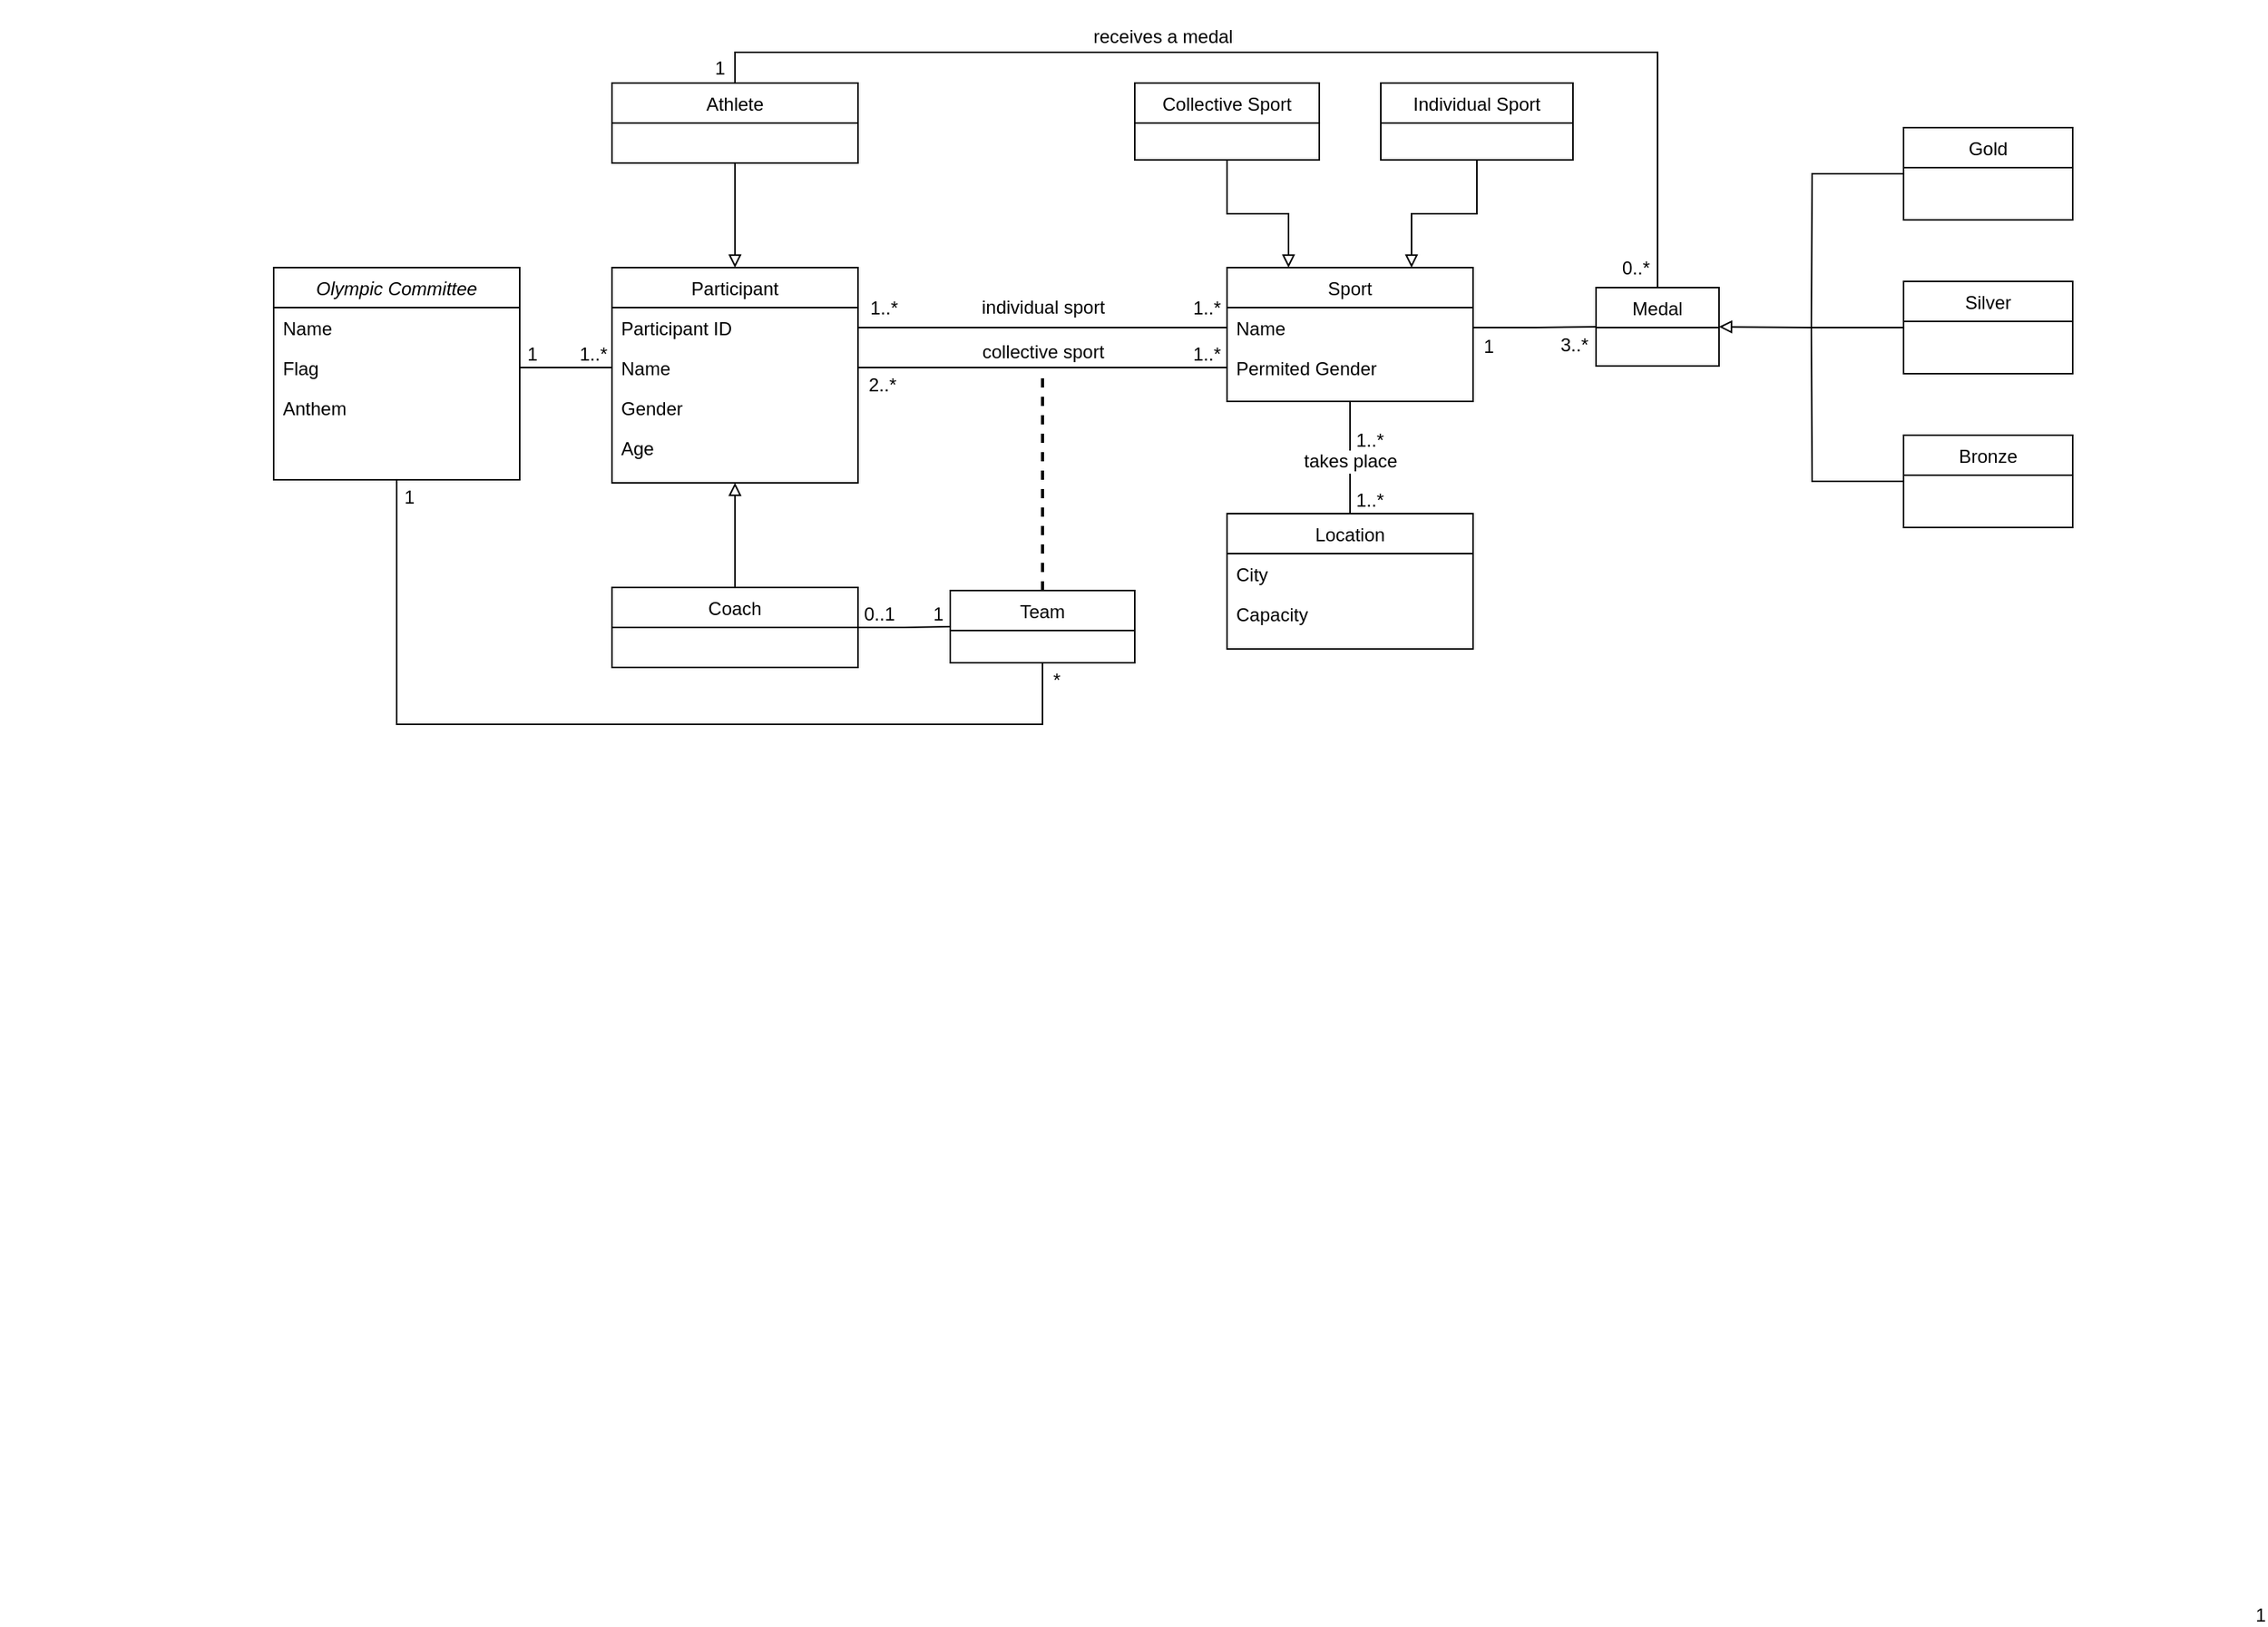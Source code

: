 <mxfile version="15.8.3" type="device"><diagram id="C5RBs43oDa-KdzZeNtuy" name="Page-1"><mxGraphModel dx="2839" dy="662" grid="1" gridSize="10" guides="1" tooltips="1" connect="1" arrows="1" fold="1" page="1" pageScale="1" pageWidth="827" pageHeight="1169" background="none" math="0" shadow="0"><root><mxCell id="WIyWlLk6GJQsqaUBKTNV-0"/><mxCell id="WIyWlLk6GJQsqaUBKTNV-1" parent="WIyWlLk6GJQsqaUBKTNV-0"/><mxCell id="DYSeeIDFSxhkfzzKo8SG-24" style="edgeStyle=orthogonalEdgeStyle;rounded=0;orthogonalLoop=1;jettySize=auto;html=1;exitX=0.5;exitY=0;exitDx=0;exitDy=0;entryX=0.5;entryY=1;entryDx=0;entryDy=0;endArrow=none;endFill=0;startArrow=block;startFill=0;fontSize=12;" parent="WIyWlLk6GJQsqaUBKTNV-1" source="DYSeeIDFSxhkfzzKo8SG-13" target="DYSeeIDFSxhkfzzKo8SG-18" edge="1"><mxGeometry relative="1" as="geometry"/></mxCell><mxCell id="DYSeeIDFSxhkfzzKo8SG-13" value="Participant" style="swimlane;fontStyle=0;align=center;verticalAlign=top;childLayout=stackLayout;horizontal=1;startSize=26;horizontalStack=0;resizeParent=1;resizeLast=0;collapsible=1;marginBottom=0;rounded=0;shadow=0;strokeWidth=1;fontSize=12;" parent="WIyWlLk6GJQsqaUBKTNV-1" vertex="1"><mxGeometry x="-1323" y="193" width="160" height="140" as="geometry"><mxRectangle x="130" y="380" width="160" height="26" as="alternateBounds"/></mxGeometry></mxCell><mxCell id="DYSeeIDFSxhkfzzKo8SG-14" value="Participant ID" style="text;align=left;verticalAlign=top;spacingLeft=4;spacingRight=4;overflow=hidden;rotatable=0;points=[[0,0.5],[1,0.5]];portConstraint=eastwest;fontSize=12;" parent="DYSeeIDFSxhkfzzKo8SG-13" vertex="1"><mxGeometry y="26" width="160" height="26" as="geometry"/></mxCell><mxCell id="DYSeeIDFSxhkfzzKo8SG-15" value="Name" style="text;align=left;verticalAlign=top;spacingLeft=4;spacingRight=4;overflow=hidden;rotatable=0;points=[[0,0.5],[1,0.5]];portConstraint=eastwest;rounded=0;shadow=0;html=0;fontSize=12;" parent="DYSeeIDFSxhkfzzKo8SG-13" vertex="1"><mxGeometry y="52" width="160" height="26" as="geometry"/></mxCell><mxCell id="DYSeeIDFSxhkfzzKo8SG-16" value="Gender" style="text;align=left;verticalAlign=top;spacingLeft=4;spacingRight=4;overflow=hidden;rotatable=0;points=[[0,0.5],[1,0.5]];portConstraint=eastwest;rounded=0;shadow=0;html=0;fontSize=12;" parent="DYSeeIDFSxhkfzzKo8SG-13" vertex="1"><mxGeometry y="78" width="160" height="26" as="geometry"/></mxCell><mxCell id="DYSeeIDFSxhkfzzKo8SG-17" value="Age" style="text;align=left;verticalAlign=top;spacingLeft=4;spacingRight=4;overflow=hidden;rotatable=0;points=[[0,0.5],[1,0.5]];portConstraint=eastwest;rounded=0;shadow=0;html=0;fontSize=12;" parent="DYSeeIDFSxhkfzzKo8SG-13" vertex="1"><mxGeometry y="104" width="160" height="26" as="geometry"/></mxCell><mxCell id="DYSeeIDFSxhkfzzKo8SG-18" value="Athlete" style="swimlane;fontStyle=0;align=center;verticalAlign=top;childLayout=stackLayout;horizontal=1;startSize=26;horizontalStack=0;resizeParent=1;resizeLast=0;collapsible=1;marginBottom=0;rounded=0;shadow=0;strokeWidth=1;fontSize=12;" parent="WIyWlLk6GJQsqaUBKTNV-1" vertex="1"><mxGeometry x="-1323" y="73" width="160" height="52" as="geometry"><mxRectangle x="130" y="380" width="160" height="26" as="alternateBounds"/></mxGeometry></mxCell><mxCell id="FkvZV-xr1pRxnyF4N3ey-25" style="edgeStyle=orthogonalEdgeStyle;rounded=0;orthogonalLoop=1;jettySize=auto;html=1;exitX=0.5;exitY=1;exitDx=0;exitDy=0;startArrow=none;startFill=0;endArrow=none;endFill=0;entryX=0.5;entryY=1;entryDx=0;entryDy=0;fontSize=12;" edge="1" parent="WIyWlLk6GJQsqaUBKTNV-1" source="DYSeeIDFSxhkfzzKo8SG-25" target="DYSeeIDFSxhkfzzKo8SG-32"><mxGeometry relative="1" as="geometry"><mxPoint x="-1003" y="423" as="targetPoint"/><Array as="points"><mxPoint x="-1463" y="490"/><mxPoint x="-1043" y="490"/></Array></mxGeometry></mxCell><mxCell id="DYSeeIDFSxhkfzzKo8SG-25" value="Olympic Committee" style="swimlane;fontStyle=2;align=center;verticalAlign=top;childLayout=stackLayout;horizontal=1;startSize=26;horizontalStack=0;resizeParent=1;resizeLast=0;collapsible=1;marginBottom=0;rounded=0;shadow=0;strokeWidth=1;fontSize=12;" parent="WIyWlLk6GJQsqaUBKTNV-1" vertex="1"><mxGeometry x="-1543" y="193" width="160" height="138" as="geometry"><mxRectangle x="230" y="140" width="160" height="26" as="alternateBounds"/></mxGeometry></mxCell><mxCell id="DYSeeIDFSxhkfzzKo8SG-26" value="Name" style="text;align=left;verticalAlign=top;spacingLeft=4;spacingRight=4;overflow=hidden;rotatable=0;points=[[0,0.5],[1,0.5]];portConstraint=eastwest;fontSize=12;" parent="DYSeeIDFSxhkfzzKo8SG-25" vertex="1"><mxGeometry y="26" width="160" height="26" as="geometry"/></mxCell><mxCell id="DYSeeIDFSxhkfzzKo8SG-27" value="Flag" style="text;align=left;verticalAlign=top;spacingLeft=4;spacingRight=4;overflow=hidden;rotatable=0;points=[[0,0.5],[1,0.5]];portConstraint=eastwest;fontSize=12;" parent="DYSeeIDFSxhkfzzKo8SG-25" vertex="1"><mxGeometry y="52" width="160" height="26" as="geometry"/></mxCell><mxCell id="DYSeeIDFSxhkfzzKo8SG-28" value="Anthem" style="text;align=left;verticalAlign=top;spacingLeft=4;spacingRight=4;overflow=hidden;rotatable=0;points=[[0,0.5],[1,0.5]];portConstraint=eastwest;fontSize=12;" parent="DYSeeIDFSxhkfzzKo8SG-25" vertex="1"><mxGeometry y="78" width="160" height="26" as="geometry"/></mxCell><mxCell id="DYSeeIDFSxhkfzzKo8SG-31" style="edgeStyle=orthogonalEdgeStyle;rounded=0;orthogonalLoop=1;jettySize=auto;html=1;exitX=0.5;exitY=0;exitDx=0;exitDy=0;entryX=0.5;entryY=1;entryDx=0;entryDy=0;endArrow=block;endFill=0;fontSize=12;" parent="WIyWlLk6GJQsqaUBKTNV-1" source="DYSeeIDFSxhkfzzKo8SG-29" target="DYSeeIDFSxhkfzzKo8SG-13" edge="1"><mxGeometry relative="1" as="geometry"/></mxCell><mxCell id="FkvZV-xr1pRxnyF4N3ey-26" style="edgeStyle=orthogonalEdgeStyle;rounded=0;orthogonalLoop=1;jettySize=auto;html=1;exitX=1;exitY=0.5;exitDx=0;exitDy=0;entryX=0;entryY=0.5;entryDx=0;entryDy=0;startArrow=none;startFill=0;endArrow=none;endFill=0;fontSize=12;" edge="1" parent="WIyWlLk6GJQsqaUBKTNV-1" source="DYSeeIDFSxhkfzzKo8SG-29" target="DYSeeIDFSxhkfzzKo8SG-32"><mxGeometry relative="1" as="geometry"/></mxCell><mxCell id="DYSeeIDFSxhkfzzKo8SG-29" value="Coach" style="swimlane;fontStyle=0;align=center;verticalAlign=top;childLayout=stackLayout;horizontal=1;startSize=26;horizontalStack=0;resizeParent=1;resizeLast=0;collapsible=1;marginBottom=0;rounded=0;shadow=0;strokeWidth=1;fontSize=12;" parent="WIyWlLk6GJQsqaUBKTNV-1" vertex="1"><mxGeometry x="-1323" y="401" width="160" height="52" as="geometry"><mxRectangle x="130" y="380" width="160" height="26" as="alternateBounds"/></mxGeometry></mxCell><mxCell id="DYSeeIDFSxhkfzzKo8SG-32" value="Team" style="swimlane;fontStyle=0;align=center;verticalAlign=top;childLayout=stackLayout;horizontal=1;startSize=26;horizontalStack=0;resizeParent=1;resizeLast=0;collapsible=1;marginBottom=0;rounded=0;shadow=0;strokeWidth=1;fontSize=12;" parent="WIyWlLk6GJQsqaUBKTNV-1" vertex="1"><mxGeometry x="-1103" y="403" width="120" height="47" as="geometry"><mxRectangle x="340" y="380" width="170" height="26" as="alternateBounds"/></mxGeometry></mxCell><mxCell id="DYSeeIDFSxhkfzzKo8SG-79" style="edgeStyle=orthogonalEdgeStyle;rounded=0;orthogonalLoop=1;jettySize=auto;html=1;exitX=0.75;exitY=0;exitDx=0;exitDy=0;entryX=0.5;entryY=1;entryDx=0;entryDy=0;startArrow=block;startFill=0;endArrow=none;endFill=0;fontSize=12;" parent="WIyWlLk6GJQsqaUBKTNV-1" source="DYSeeIDFSxhkfzzKo8SG-39" target="DYSeeIDFSxhkfzzKo8SG-43" edge="1"><mxGeometry relative="1" as="geometry"/></mxCell><mxCell id="DYSeeIDFSxhkfzzKo8SG-93" style="edgeStyle=orthogonalEdgeStyle;rounded=0;orthogonalLoop=1;jettySize=auto;html=1;exitX=0.5;exitY=1;exitDx=0;exitDy=0;entryX=0.5;entryY=0;entryDx=0;entryDy=0;startArrow=none;startFill=0;endArrow=none;endFill=0;fontSize=12;" parent="WIyWlLk6GJQsqaUBKTNV-1" source="DYSeeIDFSxhkfzzKo8SG-39" target="DYSeeIDFSxhkfzzKo8SG-90" edge="1"><mxGeometry relative="1" as="geometry"/></mxCell><mxCell id="FkvZV-xr1pRxnyF4N3ey-21" value="takes place" style="edgeLabel;html=1;align=center;verticalAlign=middle;resizable=0;points=[];fontSize=12;" vertex="1" connectable="0" parent="DYSeeIDFSxhkfzzKo8SG-93"><mxGeometry x="0.172" relative="1" as="geometry"><mxPoint y="-4" as="offset"/></mxGeometry></mxCell><mxCell id="DYSeeIDFSxhkfzzKo8SG-39" value="Sport" style="swimlane;fontStyle=0;align=center;verticalAlign=top;childLayout=stackLayout;horizontal=1;startSize=26;horizontalStack=0;resizeParent=1;resizeLast=0;collapsible=1;marginBottom=0;rounded=0;shadow=0;strokeWidth=1;fontSize=12;" parent="WIyWlLk6GJQsqaUBKTNV-1" vertex="1"><mxGeometry x="-923" y="193" width="160" height="87" as="geometry"><mxRectangle x="130" y="380" width="160" height="26" as="alternateBounds"/></mxGeometry></mxCell><mxCell id="DYSeeIDFSxhkfzzKo8SG-40" value="Name" style="text;align=left;verticalAlign=top;spacingLeft=4;spacingRight=4;overflow=hidden;rotatable=0;points=[[0,0.5],[1,0.5]];portConstraint=eastwest;fontSize=12;" parent="DYSeeIDFSxhkfzzKo8SG-39" vertex="1"><mxGeometry y="26" width="160" height="26" as="geometry"/></mxCell><mxCell id="FkvZV-xr1pRxnyF4N3ey-34" value="Permited Gender" style="text;align=left;verticalAlign=top;spacingLeft=4;spacingRight=4;overflow=hidden;rotatable=0;points=[[0,0.5],[1,0.5]];portConstraint=eastwest;rounded=0;shadow=0;html=0;fontSize=12;" vertex="1" parent="DYSeeIDFSxhkfzzKo8SG-39"><mxGeometry y="52" width="160" height="26" as="geometry"/></mxCell><mxCell id="DYSeeIDFSxhkfzzKo8SG-43" value="Individual Sport" style="swimlane;fontStyle=0;align=center;verticalAlign=top;childLayout=stackLayout;horizontal=1;startSize=26;horizontalStack=0;resizeParent=1;resizeLast=0;collapsible=1;marginBottom=0;rounded=0;shadow=0;strokeWidth=1;fontSize=12;" parent="WIyWlLk6GJQsqaUBKTNV-1" vertex="1"><mxGeometry x="-823" y="73" width="125" height="50" as="geometry"><mxRectangle x="130" y="380" width="160" height="26" as="alternateBounds"/></mxGeometry></mxCell><mxCell id="DYSeeIDFSxhkfzzKo8SG-59" style="edgeStyle=orthogonalEdgeStyle;rounded=0;orthogonalLoop=1;jettySize=auto;html=1;exitX=0.5;exitY=1;exitDx=0;exitDy=0;entryX=0.25;entryY=0;entryDx=0;entryDy=0;endArrow=block;endFill=0;startArrow=none;startFill=0;fontSize=12;" parent="WIyWlLk6GJQsqaUBKTNV-1" source="DYSeeIDFSxhkfzzKo8SG-52" target="DYSeeIDFSxhkfzzKo8SG-39" edge="1"><mxGeometry relative="1" as="geometry"/></mxCell><mxCell id="DYSeeIDFSxhkfzzKo8SG-52" value="Collective Sport" style="swimlane;fontStyle=0;align=center;verticalAlign=top;childLayout=stackLayout;horizontal=1;startSize=26;horizontalStack=0;resizeParent=1;resizeLast=0;collapsible=1;marginBottom=0;rounded=0;shadow=0;strokeWidth=1;fontSize=12;" parent="WIyWlLk6GJQsqaUBKTNV-1" vertex="1"><mxGeometry x="-983" y="73" width="120" height="50" as="geometry"><mxRectangle x="130" y="380" width="160" height="26" as="alternateBounds"/></mxGeometry></mxCell><mxCell id="DYSeeIDFSxhkfzzKo8SG-84" style="edgeStyle=orthogonalEdgeStyle;rounded=0;orthogonalLoop=1;jettySize=auto;html=1;exitX=0.5;exitY=0;exitDx=0;exitDy=0;entryX=0.5;entryY=0;entryDx=0;entryDy=0;startArrow=none;startFill=0;endArrow=none;endFill=0;fontSize=12;" parent="WIyWlLk6GJQsqaUBKTNV-1" source="DYSeeIDFSxhkfzzKo8SG-67" target="DYSeeIDFSxhkfzzKo8SG-18" edge="1"><mxGeometry relative="1" as="geometry"/></mxCell><mxCell id="FkvZV-xr1pRxnyF4N3ey-20" value="receives a medal" style="edgeLabel;html=1;align=center;verticalAlign=middle;resizable=0;points=[];fontSize=12;" vertex="1" connectable="0" parent="DYSeeIDFSxhkfzzKo8SG-84"><mxGeometry x="0.229" y="-3" relative="1" as="geometry"><mxPoint y="-7" as="offset"/></mxGeometry></mxCell><mxCell id="DYSeeIDFSxhkfzzKo8SG-67" value="Medal" style="swimlane;fontStyle=0;align=center;verticalAlign=top;childLayout=stackLayout;horizontal=1;startSize=26;horizontalStack=0;resizeParent=1;resizeLast=0;collapsible=1;marginBottom=0;rounded=0;shadow=0;strokeWidth=1;fontSize=12;" parent="WIyWlLk6GJQsqaUBKTNV-1" vertex="1"><mxGeometry x="-683" y="206" width="80" height="51" as="geometry"><mxRectangle x="340" y="380" width="170" height="26" as="alternateBounds"/></mxGeometry></mxCell><mxCell id="DYSeeIDFSxhkfzzKo8SG-75" style="edgeStyle=orthogonalEdgeStyle;rounded=0;orthogonalLoop=1;jettySize=auto;html=1;exitX=0;exitY=0.5;exitDx=0;exitDy=0;entryX=1;entryY=0.5;entryDx=0;entryDy=0;endArrow=block;endFill=0;fontSize=12;" parent="WIyWlLk6GJQsqaUBKTNV-1" source="DYSeeIDFSxhkfzzKo8SG-69" target="DYSeeIDFSxhkfzzKo8SG-67" edge="1"><mxGeometry relative="1" as="geometry"/></mxCell><mxCell id="DYSeeIDFSxhkfzzKo8SG-69" value="Silver" style="swimlane;fontStyle=0;align=center;verticalAlign=top;childLayout=stackLayout;horizontal=1;startSize=26;horizontalStack=0;resizeParent=1;resizeLast=0;collapsible=1;marginBottom=0;rounded=0;shadow=0;strokeWidth=1;fontSize=12;" parent="WIyWlLk6GJQsqaUBKTNV-1" vertex="1"><mxGeometry x="-483" y="202" width="110" height="60" as="geometry"><mxRectangle x="340" y="380" width="170" height="26" as="alternateBounds"/></mxGeometry></mxCell><mxCell id="DYSeeIDFSxhkfzzKo8SG-76" style="edgeStyle=orthogonalEdgeStyle;rounded=0;orthogonalLoop=1;jettySize=auto;html=1;exitX=0;exitY=0.5;exitDx=0;exitDy=0;endArrow=none;endFill=0;fontSize=12;" parent="WIyWlLk6GJQsqaUBKTNV-1" source="DYSeeIDFSxhkfzzKo8SG-71" edge="1"><mxGeometry relative="1" as="geometry"><mxPoint x="-543" y="232" as="targetPoint"/></mxGeometry></mxCell><mxCell id="DYSeeIDFSxhkfzzKo8SG-71" value="Gold" style="swimlane;fontStyle=0;align=center;verticalAlign=top;childLayout=stackLayout;horizontal=1;startSize=26;horizontalStack=0;resizeParent=1;resizeLast=0;collapsible=1;marginBottom=0;rounded=0;shadow=0;strokeWidth=1;fontSize=12;" parent="WIyWlLk6GJQsqaUBKTNV-1" vertex="1"><mxGeometry x="-483" y="102" width="110" height="60" as="geometry"><mxRectangle x="340" y="380" width="170" height="26" as="alternateBounds"/></mxGeometry></mxCell><mxCell id="DYSeeIDFSxhkfzzKo8SG-74" style="edgeStyle=orthogonalEdgeStyle;rounded=0;orthogonalLoop=1;jettySize=auto;html=1;exitX=0;exitY=0.5;exitDx=0;exitDy=0;endArrow=none;endFill=0;fontSize=12;" parent="WIyWlLk6GJQsqaUBKTNV-1" source="DYSeeIDFSxhkfzzKo8SG-73" edge="1"><mxGeometry relative="1" as="geometry"><mxPoint x="-543" y="232" as="targetPoint"/></mxGeometry></mxCell><mxCell id="DYSeeIDFSxhkfzzKo8SG-73" value="Bronze" style="swimlane;fontStyle=0;align=center;verticalAlign=top;childLayout=stackLayout;horizontal=1;startSize=26;horizontalStack=0;resizeParent=1;resizeLast=0;collapsible=1;marginBottom=0;rounded=0;shadow=0;strokeWidth=1;fontSize=12;" parent="WIyWlLk6GJQsqaUBKTNV-1" vertex="1"><mxGeometry x="-483" y="302" width="110" height="60" as="geometry"><mxRectangle x="340" y="380" width="170" height="26" as="alternateBounds"/></mxGeometry></mxCell><mxCell id="DYSeeIDFSxhkfzzKo8SG-77" style="edgeStyle=orthogonalEdgeStyle;rounded=0;orthogonalLoop=1;jettySize=auto;html=1;exitX=1;exitY=0.5;exitDx=0;exitDy=0;entryX=0;entryY=0.5;entryDx=0;entryDy=0;startArrow=none;startFill=0;endArrow=none;endFill=0;fontSize=12;" parent="WIyWlLk6GJQsqaUBKTNV-1" source="DYSeeIDFSxhkfzzKo8SG-27" target="DYSeeIDFSxhkfzzKo8SG-15" edge="1"><mxGeometry relative="1" as="geometry"/></mxCell><mxCell id="DYSeeIDFSxhkfzzKo8SG-83" style="edgeStyle=orthogonalEdgeStyle;rounded=0;orthogonalLoop=1;jettySize=auto;html=1;exitX=1;exitY=0.5;exitDx=0;exitDy=0;entryX=0;entryY=0.5;entryDx=0;entryDy=0;startArrow=none;startFill=0;endArrow=none;endFill=0;fontSize=12;" parent="WIyWlLk6GJQsqaUBKTNV-1" source="DYSeeIDFSxhkfzzKo8SG-40" target="DYSeeIDFSxhkfzzKo8SG-67" edge="1"><mxGeometry relative="1" as="geometry"/></mxCell><mxCell id="DYSeeIDFSxhkfzzKo8SG-87" style="edgeStyle=orthogonalEdgeStyle;rounded=0;orthogonalLoop=1;jettySize=auto;html=1;exitX=1;exitY=0.5;exitDx=0;exitDy=0;entryX=0;entryY=0.5;entryDx=0;entryDy=0;startArrow=none;startFill=0;endArrow=none;endFill=0;fontSize=12;" parent="WIyWlLk6GJQsqaUBKTNV-1" source="DYSeeIDFSxhkfzzKo8SG-14" target="DYSeeIDFSxhkfzzKo8SG-40" edge="1"><mxGeometry relative="1" as="geometry"/></mxCell><mxCell id="FkvZV-xr1pRxnyF4N3ey-19" value="individual sport" style="edgeLabel;html=1;align=center;verticalAlign=middle;resizable=0;points=[];fontSize=12;" vertex="1" connectable="0" parent="DYSeeIDFSxhkfzzKo8SG-87"><mxGeometry x="-0.167" y="7" relative="1" as="geometry"><mxPoint x="20" y="-6" as="offset"/></mxGeometry></mxCell><mxCell id="FkvZV-xr1pRxnyF4N3ey-33" value="collective sport" style="edgeLabel;html=1;align=center;verticalAlign=middle;resizable=0;points=[];fontSize=12;" vertex="1" connectable="0" parent="DYSeeIDFSxhkfzzKo8SG-87"><mxGeometry x="-0.167" y="7" relative="1" as="geometry"><mxPoint x="20" y="23" as="offset"/></mxGeometry></mxCell><mxCell id="DYSeeIDFSxhkfzzKo8SG-90" value="Location" style="swimlane;fontStyle=0;align=center;verticalAlign=top;childLayout=stackLayout;horizontal=1;startSize=26;horizontalStack=0;resizeParent=1;resizeLast=0;collapsible=1;marginBottom=0;rounded=0;shadow=0;strokeWidth=1;fontSize=12;" parent="WIyWlLk6GJQsqaUBKTNV-1" vertex="1"><mxGeometry x="-923" y="353" width="160" height="88" as="geometry"><mxRectangle x="130" y="380" width="160" height="26" as="alternateBounds"/></mxGeometry></mxCell><mxCell id="DYSeeIDFSxhkfzzKo8SG-91" value="City" style="text;align=left;verticalAlign=top;spacingLeft=4;spacingRight=4;overflow=hidden;rotatable=0;points=[[0,0.5],[1,0.5]];portConstraint=eastwest;fontSize=12;" parent="DYSeeIDFSxhkfzzKo8SG-90" vertex="1"><mxGeometry y="26" width="160" height="26" as="geometry"/></mxCell><mxCell id="DYSeeIDFSxhkfzzKo8SG-92" value="Capacity" style="text;align=left;verticalAlign=top;spacingLeft=4;spacingRight=4;overflow=hidden;rotatable=0;points=[[0,0.5],[1,0.5]];portConstraint=eastwest;rounded=0;shadow=0;html=0;fontSize=12;" parent="DYSeeIDFSxhkfzzKo8SG-90" vertex="1"><mxGeometry y="52" width="160" height="26" as="geometry"/></mxCell><mxCell id="DYSeeIDFSxhkfzzKo8SG-94" value="1..*" style="resizable=0;align=left;verticalAlign=bottom;labelBackgroundColor=none;fontSize=12;" parent="WIyWlLk6GJQsqaUBKTNV-1" connectable="0" vertex="1"><mxGeometry x="-1101" y="301" as="geometry"><mxPoint x="260" y="52" as="offset"/></mxGeometry></mxCell><mxCell id="DYSeeIDFSxhkfzzKo8SG-95" value="1..*" style="resizable=0;align=left;verticalAlign=bottom;labelBackgroundColor=none;fontSize=12;" parent="WIyWlLk6GJQsqaUBKTNV-1" connectable="0" vertex="1"><mxGeometry x="-1101" y="262" as="geometry"><mxPoint x="260" y="52" as="offset"/></mxGeometry></mxCell><mxCell id="DYSeeIDFSxhkfzzKo8SG-96" value="3..*" style="resizable=0;align=left;verticalAlign=bottom;labelBackgroundColor=none;fontSize=12;" parent="WIyWlLk6GJQsqaUBKTNV-1" connectable="0" vertex="1"><mxGeometry x="-968" y="200" as="geometry"><mxPoint x="260" y="52" as="offset"/></mxGeometry></mxCell><mxCell id="DYSeeIDFSxhkfzzKo8SG-97" value="1" style="resizable=0;align=left;verticalAlign=bottom;labelBackgroundColor=none;fontSize=12;" parent="WIyWlLk6GJQsqaUBKTNV-1" connectable="0" vertex="1"><mxGeometry x="-1018" y="201" as="geometry"><mxPoint x="260" y="52" as="offset"/></mxGeometry></mxCell><mxCell id="DYSeeIDFSxhkfzzKo8SG-98" value="0..*" style="resizable=0;align=left;verticalAlign=bottom;labelBackgroundColor=none;fontSize=12;" parent="WIyWlLk6GJQsqaUBKTNV-1" connectable="0" vertex="1"><mxGeometry x="-928" y="150" as="geometry"><mxPoint x="260" y="52" as="offset"/></mxGeometry></mxCell><mxCell id="DYSeeIDFSxhkfzzKo8SG-99" value="1" style="resizable=0;align=left;verticalAlign=bottom;labelBackgroundColor=none;fontSize=12;" parent="WIyWlLk6GJQsqaUBKTNV-1" connectable="0" vertex="1"><mxGeometry x="-1518" y="20" as="geometry"><mxPoint x="260" y="52" as="offset"/></mxGeometry></mxCell><mxCell id="04dDvBATZB7h0F27yLf9-0" value="" style="resizable=0;align=left;verticalAlign=bottom;labelBackgroundColor=none;fontSize=12;" parent="WIyWlLk6GJQsqaUBKTNV-1" connectable="0" vertex="1"><mxGeometry x="-1494" y="133" as="geometry"><mxPoint x="260" y="52" as="offset"/></mxGeometry></mxCell><mxCell id="04dDvBATZB7h0F27yLf9-1" value="1..*" style="resizable=0;align=left;verticalAlign=bottom;labelBackgroundColor=none;fontSize=12;" parent="WIyWlLk6GJQsqaUBKTNV-1" connectable="0" vertex="1"><mxGeometry x="-1207" y="176" as="geometry"><mxPoint x="260" y="52" as="offset"/></mxGeometry></mxCell><mxCell id="04dDvBATZB7h0F27yLf9-2" value="1..*" style="resizable=0;align=left;verticalAlign=bottom;labelBackgroundColor=none;fontSize=12;" parent="WIyWlLk6GJQsqaUBKTNV-1" connectable="0" vertex="1"><mxGeometry x="-1417" y="176" as="geometry"><mxPoint x="260" y="52" as="offset"/></mxGeometry></mxCell><mxCell id="04dDvBATZB7h0F27yLf9-3" value="1..*" style="resizable=0;align=left;verticalAlign=bottom;labelBackgroundColor=none;fontSize=12;" parent="WIyWlLk6GJQsqaUBKTNV-1" connectable="0" vertex="1"><mxGeometry x="-1207" y="206" as="geometry"><mxPoint x="260" y="52" as="offset"/></mxGeometry></mxCell><mxCell id="04dDvBATZB7h0F27yLf9-4" value="2..*" style="resizable=0;align=left;verticalAlign=bottom;labelBackgroundColor=none;fontSize=12;" parent="WIyWlLk6GJQsqaUBKTNV-1" connectable="0" vertex="1"><mxGeometry x="-1418" y="226" as="geometry"><mxPoint x="260" y="52" as="offset"/></mxGeometry></mxCell><mxCell id="FkvZV-xr1pRxnyF4N3ey-22" value="1" style="resizable=0;align=left;verticalAlign=bottom;labelBackgroundColor=none;fontSize=12;" connectable="0" vertex="1" parent="WIyWlLk6GJQsqaUBKTNV-1"><mxGeometry x="-1640" y="206" as="geometry"><mxPoint x="260" y="52" as="offset"/></mxGeometry></mxCell><mxCell id="FkvZV-xr1pRxnyF4N3ey-23" value="1..*" style="resizable=0;align=left;verticalAlign=bottom;labelBackgroundColor=none;fontSize=12;" connectable="0" vertex="1" parent="WIyWlLk6GJQsqaUBKTNV-1"><mxGeometry x="-1606" y="206" as="geometry"><mxPoint x="260" y="52" as="offset"/></mxGeometry></mxCell><mxCell id="FkvZV-xr1pRxnyF4N3ey-27" value="" style="endArrow=none;dashed=1;html=1;strokeWidth=2;rounded=0;exitX=0.5;exitY=0;exitDx=0;exitDy=0;fontSize=12;" edge="1" parent="WIyWlLk6GJQsqaUBKTNV-1" source="DYSeeIDFSxhkfzzKo8SG-32"><mxGeometry width="50" height="50" relative="1" as="geometry"><mxPoint x="-1053" y="413" as="sourcePoint"/><mxPoint x="-1043" y="263" as="targetPoint"/></mxGeometry></mxCell><mxCell id="FkvZV-xr1pRxnyF4N3ey-28" value="0..1" style="resizable=0;align=left;verticalAlign=bottom;labelBackgroundColor=none;fontSize=12;" connectable="0" vertex="1" parent="WIyWlLk6GJQsqaUBKTNV-1"><mxGeometry x="-1421" y="375" as="geometry"><mxPoint x="260" y="52" as="offset"/></mxGeometry></mxCell><mxCell id="FkvZV-xr1pRxnyF4N3ey-29" value="1" style="resizable=0;align=left;verticalAlign=bottom;labelBackgroundColor=none;fontSize=12;" connectable="0" vertex="1" parent="WIyWlLk6GJQsqaUBKTNV-1"><mxGeometry x="-1376" y="375" as="geometry"><mxPoint x="260" y="52" as="offset"/></mxGeometry></mxCell><mxCell id="FkvZV-xr1pRxnyF4N3ey-30" value="*" style="resizable=0;align=left;verticalAlign=bottom;labelBackgroundColor=none;fontSize=12;" connectable="0" vertex="1" parent="WIyWlLk6GJQsqaUBKTNV-1"><mxGeometry x="-1298" y="418" as="geometry"><mxPoint x="260" y="52" as="offset"/></mxGeometry></mxCell><mxCell id="FkvZV-xr1pRxnyF4N3ey-31" value="1" style="resizable=0;align=left;verticalAlign=bottom;labelBackgroundColor=none;fontSize=12;" connectable="0" vertex="1" parent="WIyWlLk6GJQsqaUBKTNV-1"><mxGeometry x="-516" y="1026" as="geometry"><mxPoint x="260" y="52" as="offset"/></mxGeometry></mxCell><mxCell id="FkvZV-xr1pRxnyF4N3ey-32" style="edgeStyle=orthogonalEdgeStyle;rounded=0;orthogonalLoop=1;jettySize=auto;html=1;exitX=1;exitY=0.5;exitDx=0;exitDy=0;entryX=0;entryY=0.5;entryDx=0;entryDy=0;startArrow=none;startFill=0;endArrow=none;endFill=0;fontSize=12;" edge="1" parent="WIyWlLk6GJQsqaUBKTNV-1" source="DYSeeIDFSxhkfzzKo8SG-15"><mxGeometry relative="1" as="geometry"><mxPoint x="-923" y="258.0" as="targetPoint"/></mxGeometry></mxCell><mxCell id="FkvZV-xr1pRxnyF4N3ey-37" value="1" style="resizable=0;align=left;verticalAlign=bottom;labelBackgroundColor=none;fontSize=12;" connectable="0" vertex="1" parent="WIyWlLk6GJQsqaUBKTNV-1"><mxGeometry x="-1720" y="299" as="geometry"><mxPoint x="260" y="52" as="offset"/></mxGeometry></mxCell></root></mxGraphModel></diagram></mxfile>